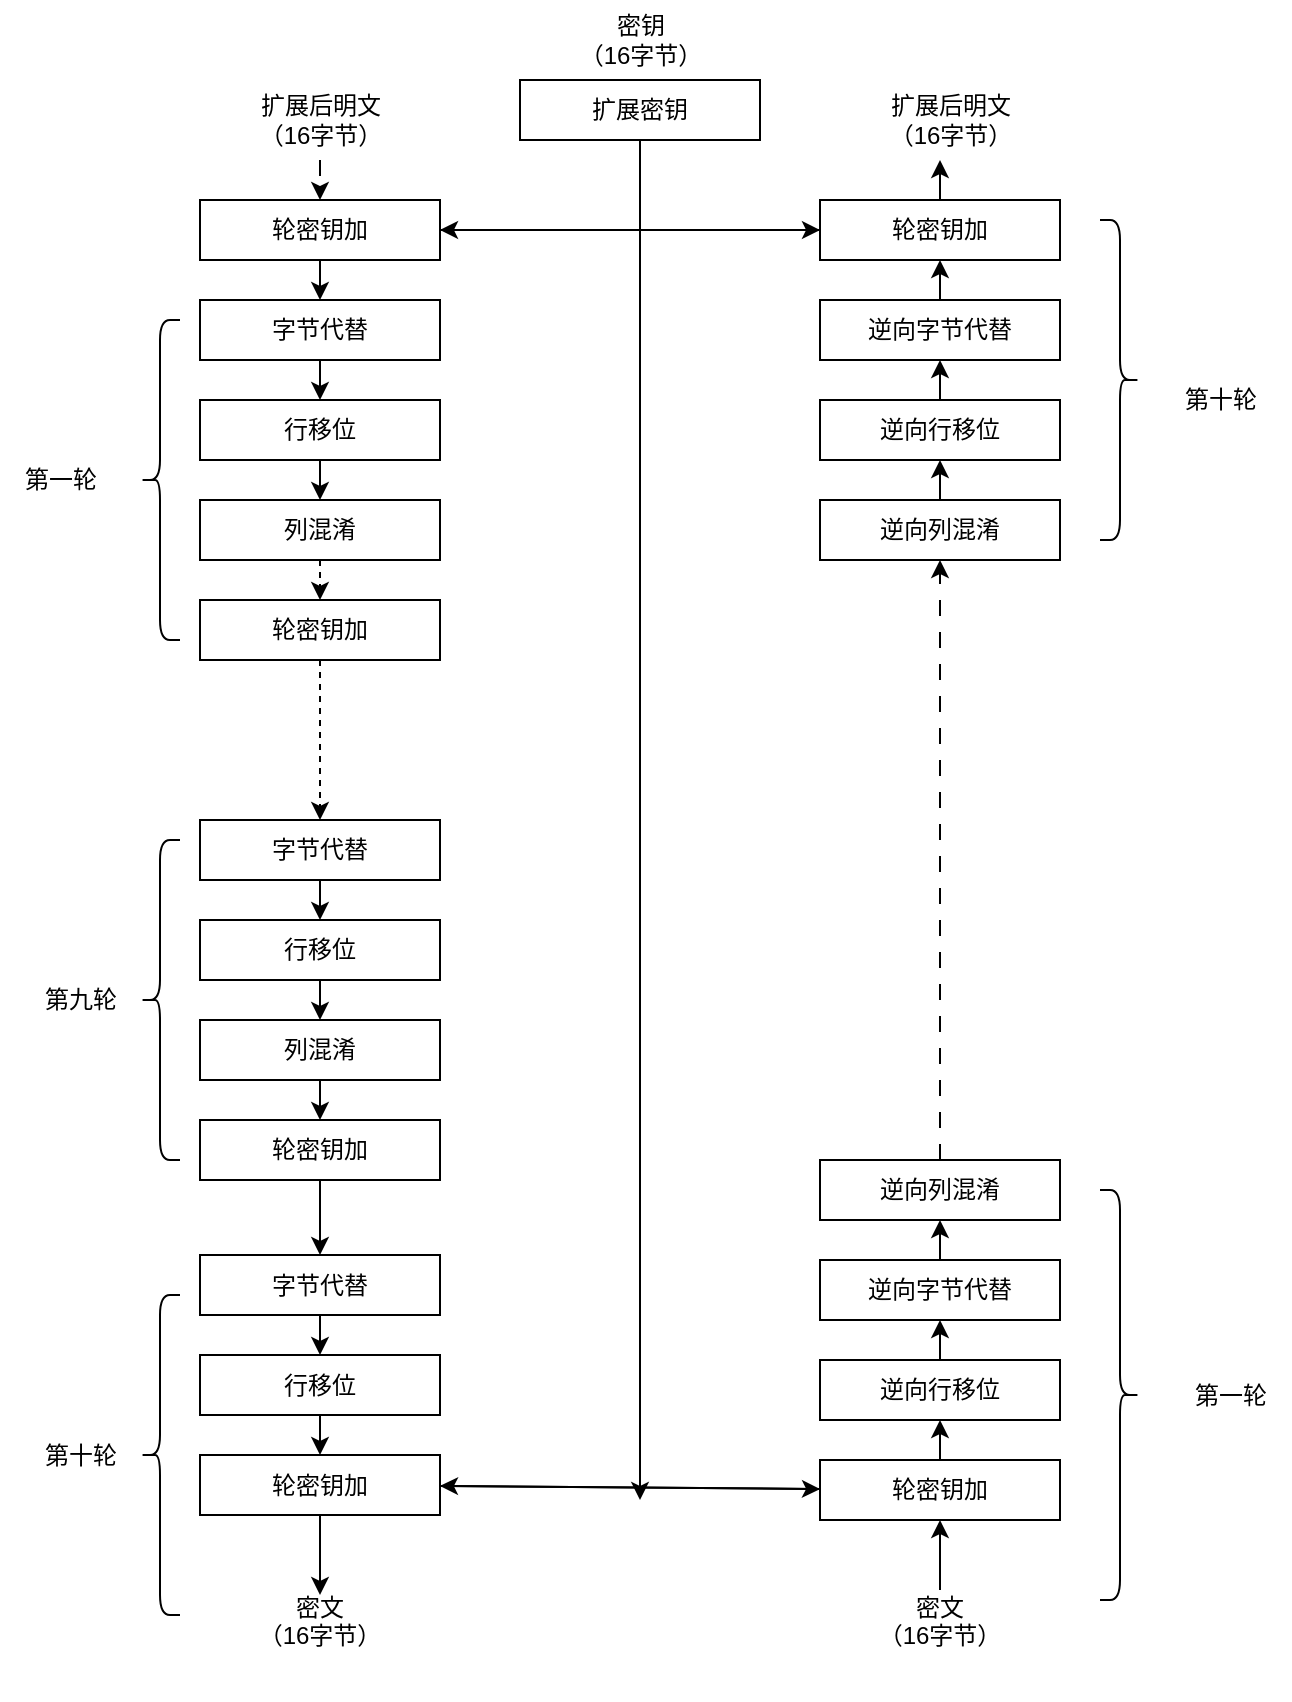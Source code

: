 <mxfile>
    <diagram id="IewjsAQYKJGNWI2Db4WT" name="第 1 页">
        <mxGraphModel dx="711" dy="423" grid="1" gridSize="10" guides="1" tooltips="1" connect="1" arrows="1" fold="1" page="1" pageScale="1" pageWidth="827" pageHeight="1169" math="0" shadow="0">
            <root>
                <mxCell id="0"/>
                <mxCell id="1" parent="0"/>
                <mxCell id="7" value="" style="group" vertex="1" connectable="0" parent="1">
                    <mxGeometry x="150" y="710" width="120" height="250" as="geometry"/>
                </mxCell>
                <mxCell id="26" style="edgeStyle=none;html=1;" edge="1" parent="7" source="3" target="4">
                    <mxGeometry relative="1" as="geometry"/>
                </mxCell>
                <mxCell id="3" value="字节代替" style="rounded=0;whiteSpace=wrap;html=1;" vertex="1" parent="7">
                    <mxGeometry y="37.5" width="120" height="30" as="geometry"/>
                </mxCell>
                <mxCell id="27" style="edgeStyle=none;html=1;" edge="1" parent="7" source="4" target="5">
                    <mxGeometry relative="1" as="geometry"/>
                </mxCell>
                <mxCell id="4" value="行移位" style="rounded=0;whiteSpace=wrap;html=1;" vertex="1" parent="7">
                    <mxGeometry y="87.5" width="120" height="30" as="geometry"/>
                </mxCell>
                <mxCell id="5" value="轮密钥加" style="rounded=0;whiteSpace=wrap;html=1;" vertex="1" parent="7">
                    <mxGeometry y="137.5" width="120" height="30" as="geometry"/>
                </mxCell>
                <mxCell id="83" value="&lt;span style=&quot;font-family: Helvetica; font-size: 12px; font-style: normal; font-variant-ligatures: normal; font-variant-caps: normal; font-weight: 400; letter-spacing: normal; orphans: 2; text-indent: 0px; text-transform: none; widows: 2; word-spacing: 0px; -webkit-text-stroke-width: 0px; text-decoration-thickness: initial; text-decoration-style: initial; text-decoration-color: initial; float: none; display: inline !important;&quot;&gt;密文&lt;/span&gt;&lt;br style=&quot;border-color: rgb(0, 0, 0); font-family: Helvetica; font-size: 12px; font-style: normal; font-variant-ligatures: normal; font-variant-caps: normal; font-weight: 400; letter-spacing: normal; orphans: 2; text-indent: 0px; text-transform: none; widows: 2; word-spacing: 0px; -webkit-text-stroke-width: 0px; text-decoration-thickness: initial; text-decoration-style: initial; text-decoration-color: initial;&quot;&gt;&lt;span style=&quot;font-family: Helvetica; font-size: 12px; font-style: normal; font-variant-ligatures: normal; font-variant-caps: normal; font-weight: 400; letter-spacing: normal; orphans: 2; text-indent: 0px; text-transform: none; widows: 2; word-spacing: 0px; -webkit-text-stroke-width: 0px; text-decoration-thickness: initial; text-decoration-style: initial; text-decoration-color: initial; float: none; display: inline !important;&quot;&gt;（16字节）&lt;/span&gt;" style="text;whiteSpace=wrap;html=1;align=center;" vertex="1" parent="7">
                    <mxGeometry x="10" y="200" width="100" height="60" as="geometry"/>
                </mxCell>
                <mxCell id="8" value="" style="group" vertex="1" connectable="0" parent="1">
                    <mxGeometry x="150" y="530" width="120" height="180" as="geometry"/>
                </mxCell>
                <mxCell id="22" style="edgeStyle=none;html=1;" edge="1" parent="8" source="9" target="10">
                    <mxGeometry relative="1" as="geometry"/>
                </mxCell>
                <mxCell id="9" value="字节代替" style="rounded=0;whiteSpace=wrap;html=1;" vertex="1" parent="8">
                    <mxGeometry width="120" height="30" as="geometry"/>
                </mxCell>
                <mxCell id="23" style="edgeStyle=none;html=1;entryX=0.5;entryY=0;entryDx=0;entryDy=0;" edge="1" parent="8" source="10" target="11">
                    <mxGeometry relative="1" as="geometry"/>
                </mxCell>
                <mxCell id="10" value="行移位" style="rounded=0;whiteSpace=wrap;html=1;" vertex="1" parent="8">
                    <mxGeometry y="50" width="120" height="30" as="geometry"/>
                </mxCell>
                <mxCell id="24" style="edgeStyle=none;html=1;entryX=0.5;entryY=0;entryDx=0;entryDy=0;" edge="1" parent="8" source="11" target="12">
                    <mxGeometry relative="1" as="geometry"/>
                </mxCell>
                <mxCell id="11" value="列混淆" style="rounded=0;whiteSpace=wrap;html=1;" vertex="1" parent="8">
                    <mxGeometry y="100" width="120" height="30" as="geometry"/>
                </mxCell>
                <mxCell id="12" value="轮密钥加" style="rounded=0;whiteSpace=wrap;html=1;" vertex="1" parent="8">
                    <mxGeometry y="150" width="120" height="30" as="geometry"/>
                </mxCell>
                <mxCell id="13" value="" style="group" vertex="1" connectable="0" parent="1">
                    <mxGeometry x="150" y="220" width="120" height="180" as="geometry"/>
                </mxCell>
                <mxCell id="18" style="edgeStyle=none;html=1;" edge="1" parent="13" source="14" target="15">
                    <mxGeometry relative="1" as="geometry"/>
                </mxCell>
                <mxCell id="14" value="轮密钥加" style="rounded=0;whiteSpace=wrap;html=1;" vertex="1" parent="13">
                    <mxGeometry width="120" height="30" as="geometry"/>
                </mxCell>
                <mxCell id="19" style="edgeStyle=none;html=1;" edge="1" parent="13" source="15" target="16">
                    <mxGeometry relative="1" as="geometry"/>
                </mxCell>
                <mxCell id="15" value="字节代替" style="rounded=0;whiteSpace=wrap;html=1;" vertex="1" parent="13">
                    <mxGeometry y="50" width="120" height="30" as="geometry"/>
                </mxCell>
                <mxCell id="20" style="edgeStyle=none;html=1;" edge="1" parent="13" source="16" target="17">
                    <mxGeometry relative="1" as="geometry"/>
                </mxCell>
                <mxCell id="16" value="行移位" style="rounded=0;whiteSpace=wrap;html=1;" vertex="1" parent="13">
                    <mxGeometry y="100" width="120" height="30" as="geometry"/>
                </mxCell>
                <mxCell id="17" value="列混淆" style="rounded=0;whiteSpace=wrap;html=1;" vertex="1" parent="13">
                    <mxGeometry y="150" width="120" height="30" as="geometry"/>
                </mxCell>
                <mxCell id="25" style="edgeStyle=none;html=1;entryX=0.5;entryY=0;entryDx=0;entryDy=0;" edge="1" parent="1" source="12" target="3">
                    <mxGeometry relative="1" as="geometry"/>
                </mxCell>
                <mxCell id="28" style="edgeStyle=none;html=1;" edge="1" parent="1" source="5">
                    <mxGeometry relative="1" as="geometry">
                        <mxPoint x="210" y="917.5" as="targetPoint"/>
                    </mxGeometry>
                </mxCell>
                <mxCell id="30" value="" style="shape=curlyBracket;whiteSpace=wrap;html=1;rounded=1;labelPosition=left;verticalLabelPosition=middle;align=right;verticalAlign=middle;size=0.5;" vertex="1" parent="1">
                    <mxGeometry x="120" y="280" width="20" height="160" as="geometry"/>
                </mxCell>
                <mxCell id="32" value="第一轮" style="text;html=1;align=center;verticalAlign=middle;resizable=0;points=[];autosize=1;strokeColor=none;fillColor=none;" vertex="1" parent="1">
                    <mxGeometry x="50" y="345" width="60" height="30" as="geometry"/>
                </mxCell>
                <mxCell id="35" value="" style="edgeStyle=none;html=1;dashed=1;" edge="1" parent="1" source="33" target="34">
                    <mxGeometry relative="1" as="geometry"/>
                </mxCell>
                <mxCell id="33" value="" style="shape=curlyBracket;whiteSpace=wrap;html=1;rounded=1;labelPosition=left;verticalLabelPosition=middle;align=right;verticalAlign=middle;" vertex="1" parent="1">
                    <mxGeometry x="120" y="540" width="20" height="160" as="geometry"/>
                </mxCell>
                <mxCell id="34" value="第九轮" style="text;html=1;align=center;verticalAlign=middle;resizable=0;points=[];autosize=1;strokeColor=none;fillColor=none;" vertex="1" parent="1">
                    <mxGeometry x="60" y="605" width="60" height="30" as="geometry"/>
                </mxCell>
                <mxCell id="36" value="" style="edgeStyle=none;html=1;dashed=1;" edge="1" parent="1" source="37" target="38">
                    <mxGeometry relative="1" as="geometry"/>
                </mxCell>
                <mxCell id="37" value="" style="shape=curlyBracket;whiteSpace=wrap;html=1;rounded=1;labelPosition=left;verticalLabelPosition=middle;align=right;verticalAlign=middle;" vertex="1" parent="1">
                    <mxGeometry x="120" y="767.5" width="20" height="160" as="geometry"/>
                </mxCell>
                <mxCell id="38" value="第十轮" style="text;html=1;align=center;verticalAlign=middle;resizable=0;points=[];autosize=1;strokeColor=none;fillColor=none;" vertex="1" parent="1">
                    <mxGeometry x="60" y="832.5" width="60" height="30" as="geometry"/>
                </mxCell>
                <mxCell id="126" style="edgeStyle=none;html=1;dashed=1;dashPattern=8 8;" edge="1" parent="1" source="86" target="14">
                    <mxGeometry relative="1" as="geometry"/>
                </mxCell>
                <mxCell id="86" value="扩展后明文&lt;br&gt;（16字节）" style="text;html=1;align=center;verticalAlign=middle;resizable=0;points=[];autosize=1;strokeColor=none;fillColor=none;" vertex="1" parent="1">
                    <mxGeometry x="170" y="160" width="80" height="40" as="geometry"/>
                </mxCell>
                <mxCell id="99" style="edgeStyle=none;html=1;entryX=0.5;entryY=0;entryDx=0;entryDy=0;dashed=1;" edge="1" parent="1" source="96" target="9">
                    <mxGeometry relative="1" as="geometry"/>
                </mxCell>
                <mxCell id="96" value="轮密钥加" style="rounded=0;whiteSpace=wrap;html=1;" vertex="1" parent="1">
                    <mxGeometry x="150" y="420" width="120" height="30" as="geometry"/>
                </mxCell>
                <mxCell id="97" style="edgeStyle=none;html=1;dashed=1;" edge="1" parent="1" source="17" target="96">
                    <mxGeometry relative="1" as="geometry"/>
                </mxCell>
                <mxCell id="119" value="" style="group" vertex="1" connectable="0" parent="1">
                    <mxGeometry x="310" y="120" width="120" height="70" as="geometry"/>
                </mxCell>
                <mxCell id="84" value="扩展密钥" style="rounded=0;whiteSpace=wrap;html=1;" vertex="1" parent="119">
                    <mxGeometry y="40" width="120" height="30" as="geometry"/>
                </mxCell>
                <mxCell id="85" value="密钥&lt;br&gt;（16字节）" style="text;html=1;align=center;verticalAlign=middle;resizable=0;points=[];autosize=1;strokeColor=none;fillColor=none;" vertex="1" parent="119">
                    <mxGeometry x="20" width="80" height="40" as="geometry"/>
                </mxCell>
                <mxCell id="121" value="" style="group" vertex="1" connectable="0" parent="1">
                    <mxGeometry x="455" y="700" width="240" height="270" as="geometry"/>
                </mxCell>
                <mxCell id="120" value="" style="group" vertex="1" connectable="0" parent="121">
                    <mxGeometry width="240" height="270" as="geometry"/>
                </mxCell>
                <mxCell id="66" value="第一轮" style="text;html=1;align=center;verticalAlign=middle;resizable=0;points=[];autosize=1;strokeColor=none;fillColor=none;" vertex="1" parent="120">
                    <mxGeometry x="180" y="102.5" width="60" height="30" as="geometry"/>
                </mxCell>
                <mxCell id="74" value="" style="group" vertex="1" connectable="0" parent="120">
                    <mxGeometry x="5" width="120" height="180" as="geometry"/>
                </mxCell>
                <mxCell id="76" value="逆向列混淆" style="rounded=0;whiteSpace=wrap;html=1;" vertex="1" parent="74">
                    <mxGeometry width="120" height="30" as="geometry"/>
                </mxCell>
                <mxCell id="78" value="逆向字节代替" style="rounded=0;whiteSpace=wrap;html=1;" vertex="1" parent="74">
                    <mxGeometry y="50" width="120" height="30" as="geometry"/>
                </mxCell>
                <mxCell id="80" value="逆向行移位" style="rounded=0;whiteSpace=wrap;html=1;" vertex="1" parent="74">
                    <mxGeometry y="100" width="120" height="30" as="geometry"/>
                </mxCell>
                <mxCell id="106" style="edgeStyle=none;html=1;entryX=0.5;entryY=1;entryDx=0;entryDy=0;" edge="1" parent="74" source="81" target="80">
                    <mxGeometry relative="1" as="geometry"/>
                </mxCell>
                <mxCell id="81" value="轮密钥加" style="rounded=0;whiteSpace=wrap;html=1;" vertex="1" parent="74">
                    <mxGeometry y="150" width="120" height="30" as="geometry"/>
                </mxCell>
                <mxCell id="107" style="edgeStyle=none;html=1;" edge="1" parent="120" source="80">
                    <mxGeometry relative="1" as="geometry">
                        <mxPoint x="65" y="80" as="targetPoint"/>
                    </mxGeometry>
                </mxCell>
                <mxCell id="108" style="edgeStyle=none;html=1;" edge="1" parent="120" source="78">
                    <mxGeometry relative="1" as="geometry">
                        <mxPoint x="65" y="30" as="targetPoint"/>
                    </mxGeometry>
                </mxCell>
                <mxCell id="109" value="" style="shape=curlyBracket;whiteSpace=wrap;html=1;rounded=1;flipH=1;labelPosition=right;verticalLabelPosition=middle;align=left;verticalAlign=middle;" vertex="1" parent="120">
                    <mxGeometry x="145" y="15" width="20" height="205" as="geometry"/>
                </mxCell>
                <mxCell id="104" style="edgeStyle=none;html=1;entryX=0.5;entryY=1;entryDx=0;entryDy=0;" edge="1" parent="120" target="81">
                    <mxGeometry relative="1" as="geometry">
                        <mxPoint x="65" y="215" as="sourcePoint"/>
                    </mxGeometry>
                </mxCell>
                <mxCell id="135" value="&lt;span style=&quot;font-family: Helvetica; font-size: 12px; font-style: normal; font-variant-ligatures: normal; font-variant-caps: normal; font-weight: 400; letter-spacing: normal; orphans: 2; text-indent: 0px; text-transform: none; widows: 2; word-spacing: 0px; -webkit-text-stroke-width: 0px; text-decoration-thickness: initial; text-decoration-style: initial; text-decoration-color: initial; float: none; display: inline !important;&quot;&gt;密文&lt;/span&gt;&lt;br style=&quot;border-color: rgb(0, 0, 0); font-family: Helvetica; font-size: 12px; font-style: normal; font-variant-ligatures: normal; font-variant-caps: normal; font-weight: 400; letter-spacing: normal; orphans: 2; text-indent: 0px; text-transform: none; widows: 2; word-spacing: 0px; -webkit-text-stroke-width: 0px; text-decoration-thickness: initial; text-decoration-style: initial; text-decoration-color: initial;&quot;&gt;&lt;span style=&quot;font-family: Helvetica; font-size: 12px; font-style: normal; font-variant-ligatures: normal; font-variant-caps: normal; font-weight: 400; letter-spacing: normal; orphans: 2; text-indent: 0px; text-transform: none; widows: 2; word-spacing: 0px; -webkit-text-stroke-width: 0px; text-decoration-thickness: initial; text-decoration-style: initial; text-decoration-color: initial; float: none; display: inline !important;&quot;&gt;（16字节）&lt;/span&gt;" style="text;whiteSpace=wrap;html=1;align=center;" vertex="1" parent="120">
                    <mxGeometry x="15" y="210" width="100" height="60" as="geometry"/>
                </mxCell>
                <mxCell id="125" value="" style="group" vertex="1" connectable="0" parent="1">
                    <mxGeometry x="460" y="160" width="230" height="250" as="geometry"/>
                </mxCell>
                <mxCell id="87" value="扩展后明文&lt;br&gt;（16字节）" style="text;html=1;align=center;verticalAlign=middle;resizable=0;points=[];autosize=1;strokeColor=none;fillColor=none;" vertex="1" parent="125">
                    <mxGeometry x="25" width="80" height="40" as="geometry"/>
                </mxCell>
                <mxCell id="116" style="edgeStyle=none;html=1;" edge="1" parent="125" source="111">
                    <mxGeometry relative="1" as="geometry">
                        <mxPoint x="60" y="40" as="targetPoint"/>
                    </mxGeometry>
                </mxCell>
                <mxCell id="123" value="第十轮" style="text;html=1;align=center;verticalAlign=middle;resizable=0;points=[];autosize=1;strokeColor=none;fillColor=none;" vertex="1" parent="125">
                    <mxGeometry x="170" y="145" width="60" height="30" as="geometry"/>
                </mxCell>
                <mxCell id="110" value="" style="group" vertex="1" connectable="0" parent="125">
                    <mxGeometry y="60" width="120" height="180" as="geometry"/>
                </mxCell>
                <mxCell id="111" value="轮密钥加" style="rounded=0;whiteSpace=wrap;html=1;" vertex="1" parent="110">
                    <mxGeometry width="120" height="30" as="geometry"/>
                </mxCell>
                <mxCell id="112" value="逆向字节代替" style="rounded=0;whiteSpace=wrap;html=1;" vertex="1" parent="110">
                    <mxGeometry y="50" width="120" height="30" as="geometry"/>
                </mxCell>
                <mxCell id="113" value="逆向行移位" style="rounded=0;whiteSpace=wrap;html=1;" vertex="1" parent="110">
                    <mxGeometry y="100" width="120" height="30" as="geometry"/>
                </mxCell>
                <mxCell id="114" style="edgeStyle=none;html=1;entryX=0.5;entryY=1;entryDx=0;entryDy=0;" edge="1" parent="110" source="115" target="113">
                    <mxGeometry relative="1" as="geometry"/>
                </mxCell>
                <mxCell id="115" value="逆向列混淆" style="rounded=0;whiteSpace=wrap;html=1;" vertex="1" parent="110">
                    <mxGeometry y="150" width="120" height="30" as="geometry"/>
                </mxCell>
                <mxCell id="117" style="edgeStyle=none;html=1;" edge="1" parent="125" source="113">
                    <mxGeometry relative="1" as="geometry">
                        <mxPoint x="60" y="140" as="targetPoint"/>
                    </mxGeometry>
                </mxCell>
                <mxCell id="118" style="edgeStyle=none;html=1;" edge="1" parent="125" source="112">
                    <mxGeometry relative="1" as="geometry">
                        <mxPoint x="60" y="90" as="targetPoint"/>
                    </mxGeometry>
                </mxCell>
                <mxCell id="122" value="" style="shape=curlyBracket;whiteSpace=wrap;html=1;rounded=1;flipH=1;labelPosition=right;verticalLabelPosition=middle;align=left;verticalAlign=middle;" vertex="1" parent="125">
                    <mxGeometry x="140" y="70" width="20" height="160" as="geometry"/>
                </mxCell>
                <mxCell id="105" style="edgeStyle=none;html=1;entryX=0.5;entryY=1;entryDx=0;entryDy=0;dashed=1;dashPattern=8 8;" edge="1" parent="1" source="76" target="115">
                    <mxGeometry relative="1" as="geometry">
                        <mxPoint x="60" y="510" as="targetPoint"/>
                    </mxGeometry>
                </mxCell>
                <mxCell id="127" style="edgeStyle=none;html=1;" edge="1" parent="1" source="84">
                    <mxGeometry relative="1" as="geometry">
                        <mxPoint x="370" y="870" as="targetPoint"/>
                    </mxGeometry>
                </mxCell>
                <mxCell id="130" style="edgeStyle=none;sketch=0;html=1;entryX=0;entryY=0.5;entryDx=0;entryDy=0;" edge="1" parent="1" source="14" target="111">
                    <mxGeometry relative="1" as="geometry"/>
                </mxCell>
                <mxCell id="131" style="edgeStyle=none;sketch=0;html=1;entryX=1;entryY=0.5;entryDx=0;entryDy=0;" edge="1" parent="1" source="111" target="14">
                    <mxGeometry relative="1" as="geometry"/>
                </mxCell>
                <mxCell id="132" style="edgeStyle=none;sketch=0;html=1;" edge="1" parent="1" source="5" target="81">
                    <mxGeometry relative="1" as="geometry"/>
                </mxCell>
                <mxCell id="133" style="edgeStyle=none;sketch=0;html=1;" edge="1" parent="1" source="81" target="5">
                    <mxGeometry relative="1" as="geometry"/>
                </mxCell>
            </root>
        </mxGraphModel>
    </diagram>
</mxfile>